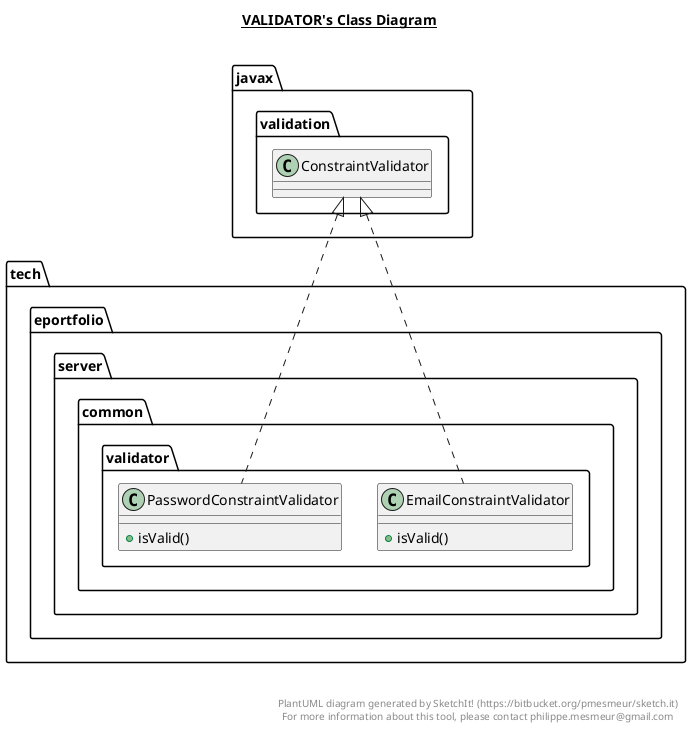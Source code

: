 @startuml

title __VALIDATOR's Class Diagram__\n

  namespace tech.eportfolio.server {
    namespace common {
      namespace validator {
        class tech.eportfolio.server.common.validator.EmailConstraintValidator {
            + isValid()
        }
      }
    }
  }
  

  namespace tech.eportfolio.server {
    namespace common {
      namespace validator {
        class tech.eportfolio.server.common.validator.PasswordConstraintValidator {
            + isValid()
        }
      }
    }
  }
  

  tech.eportfolio.server.common.validator.EmailConstraintValidator .up.|> javax.validation.ConstraintValidator
  tech.eportfolio.server.common.validator.PasswordConstraintValidator .up.|> javax.validation.ConstraintValidator


right footer


PlantUML diagram generated by SketchIt! (https://bitbucket.org/pmesmeur/sketch.it)
For more information about this tool, please contact philippe.mesmeur@gmail.com
endfooter

@enduml
